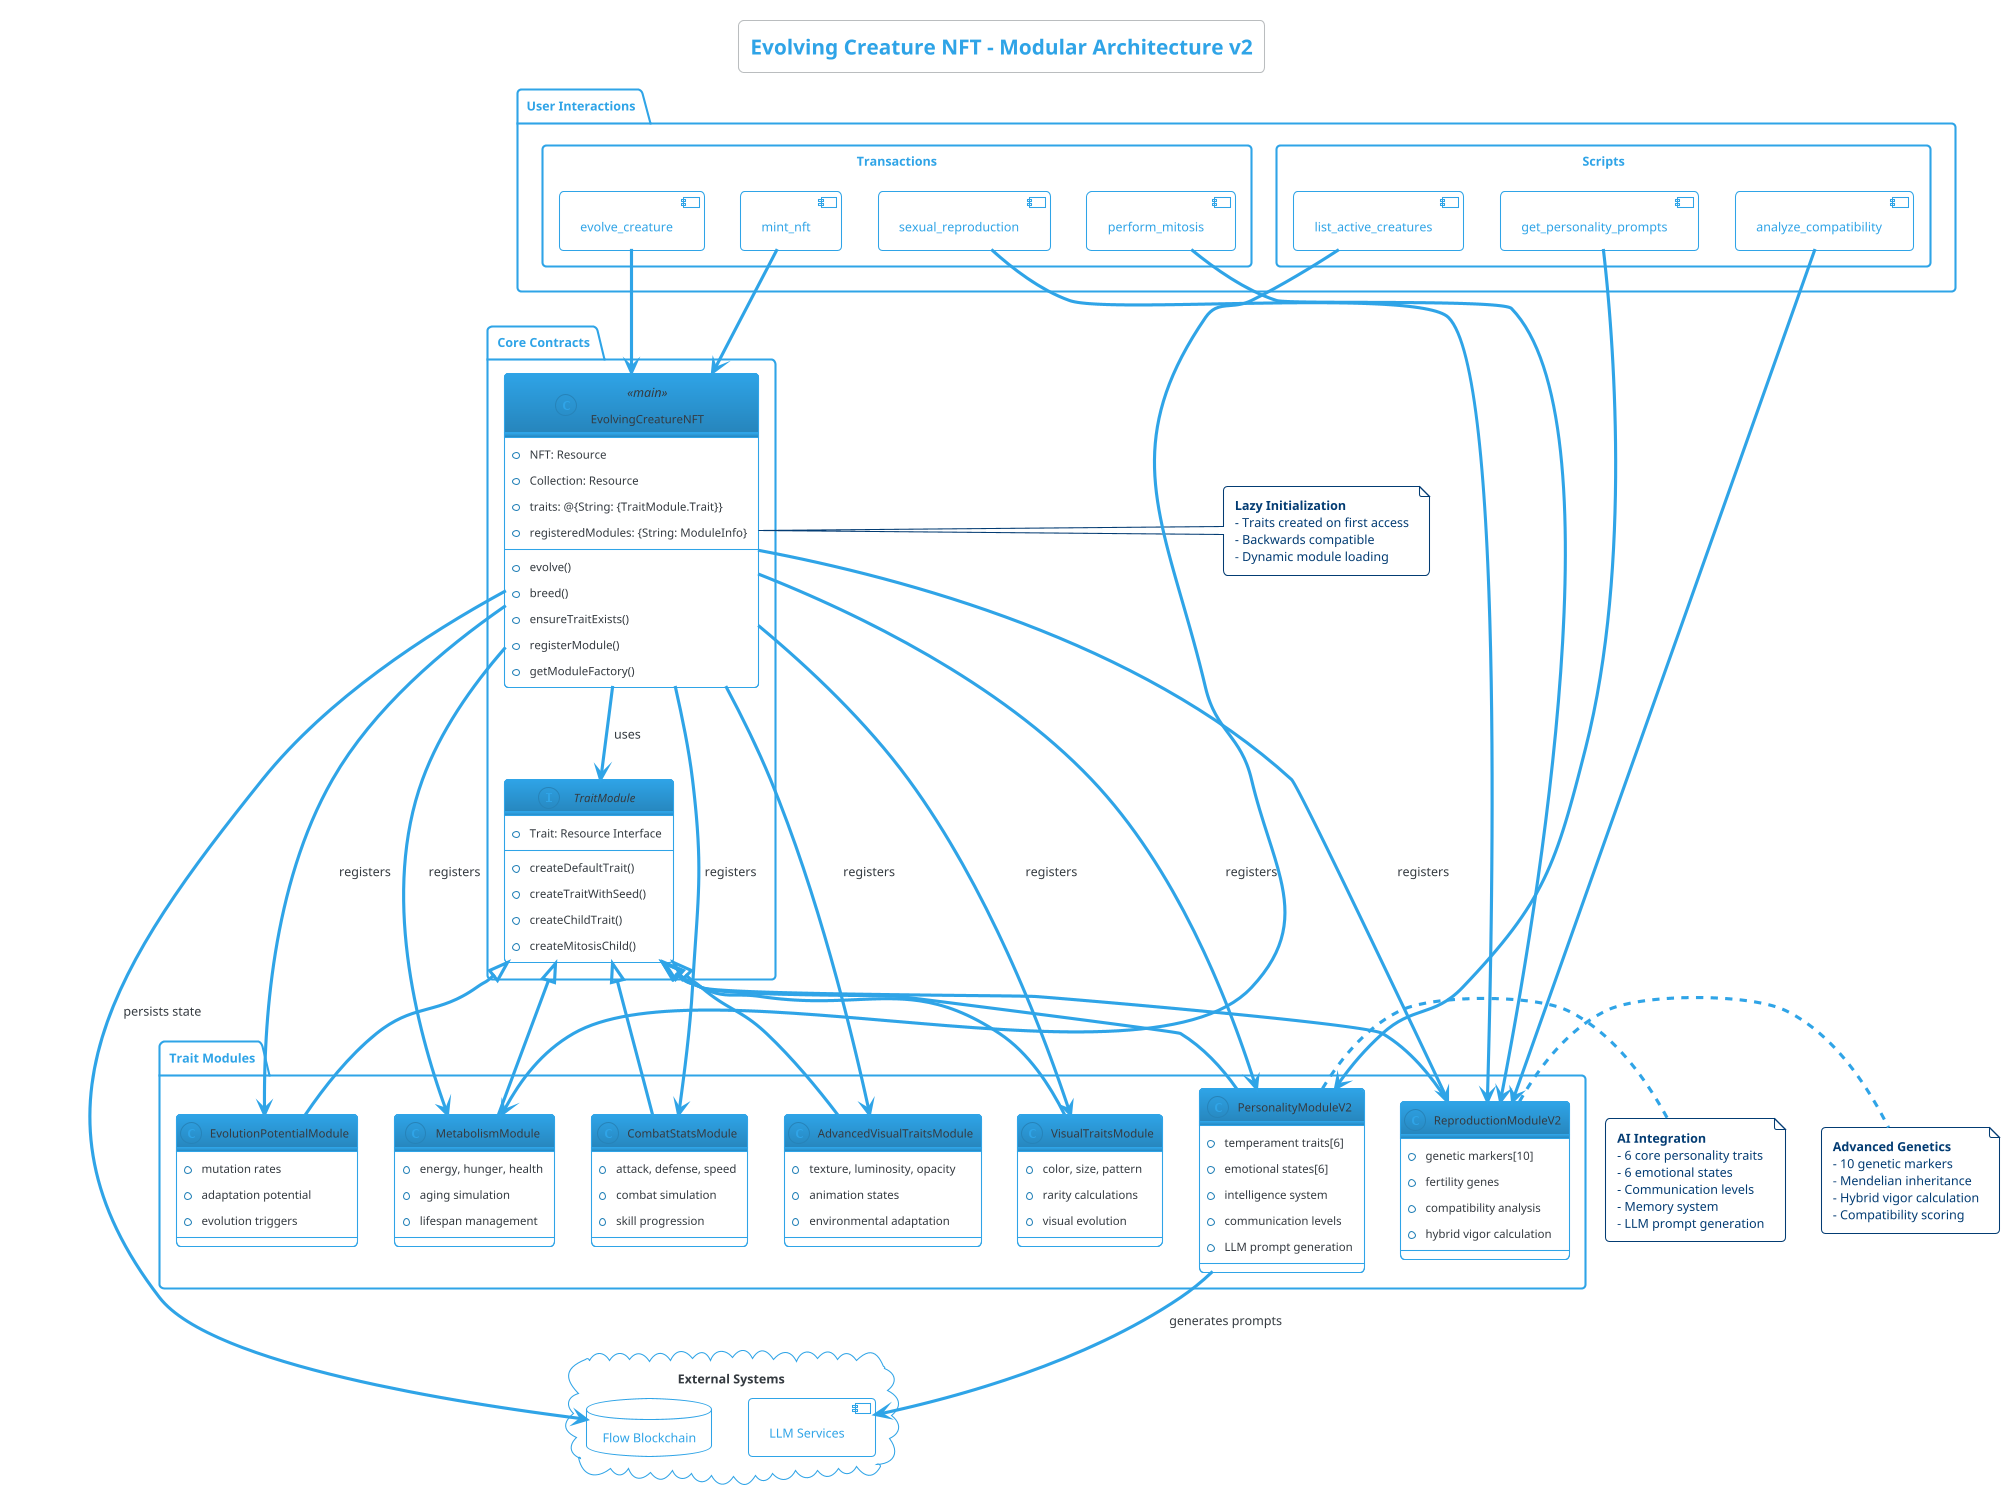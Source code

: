 @startuml EvolvingCreatureArchitecture

!theme cerulean-outline
allowmixing
title Evolving Creature NFT - Modular Architecture v2

package "Core Contracts" {
  interface TraitModule {
    +Trait: Resource Interface
    +createDefaultTrait()
    +createTraitWithSeed()
    +createChildTrait()
    +createMitosisChild()
  }

  class EvolvingCreatureNFT <<main>> {
    +NFT: Resource
    +Collection: Resource
    +traits: @{String: {TraitModule.Trait}}
    +registeredModules: {String: ModuleInfo}
    --
    +evolve()
    +breed()
    +ensureTraitExists()
    +registerModule()
    +getModuleFactory()
  }
}

package "Trait Modules" {
  class VisualTraitsModule {
    +color, size, pattern
    +rarity calculations
    +visual evolution
  }
  
  class AdvancedVisualTraitsModule {
    +texture, luminosity, opacity
    +animation states
    +environmental adaptation
  }

  class CombatStatsModule {
    +attack, defense, speed
    +combat simulation
    +skill progression
  }

  class MetabolismModule {
    +energy, hunger, health
    +aging simulation
    +lifespan management
  }

  class EvolutionPotentialModule {
    +mutation rates
    +adaptation potential
    +evolution triggers
  }

  class ReproductionModuleV2 {
    +genetic markers[10]
    +fertility genes
    +compatibility analysis
    +hybrid vigor calculation
  }

  class PersonalityModuleV2 {
    +temperament traits[6]
    +emotional states[6]
    +intelligence system
    +communication levels
    +LLM prompt generation
  }
}

package "User Interactions" {
  rectangle "Transactions" {
    component "mint_nft"
    component "evolve_creature"
    component "sexual_reproduction"
    component "perform_mitosis"
  }

  rectangle "Scripts" {
    component "get_personality_prompts"
    component "analyze_compatibility"
    component "list_active_creatures"
  }
}

cloud "External Systems" {
  component "LLM Services" as LLM
  database "Flow Blockchain" as Flow
}

' Inheritance relationships
TraitModule <|-- VisualTraitsModule
TraitModule <|-- AdvancedVisualTraitsModule
TraitModule <|-- CombatStatsModule
TraitModule <|-- MetabolismModule
TraitModule <|-- EvolutionPotentialModule
TraitModule <|-- ReproductionModuleV2
TraitModule <|-- PersonalityModuleV2

' Main contract relationships
EvolvingCreatureNFT --> TraitModule : uses
EvolvingCreatureNFT --> VisualTraitsModule : registers
EvolvingCreatureNFT --> AdvancedVisualTraitsModule : registers
EvolvingCreatureNFT --> CombatStatsModule : registers
EvolvingCreatureNFT --> MetabolismModule : registers
EvolvingCreatureNFT --> EvolutionPotentialModule : registers
EvolvingCreatureNFT --> ReproductionModuleV2 : registers
EvolvingCreatureNFT --> PersonalityModuleV2 : registers

' User interaction flows
mint_nft --> EvolvingCreatureNFT
evolve_creature --> EvolvingCreatureNFT
sexual_reproduction --> ReproductionModuleV2
perform_mitosis --> ReproductionModuleV2

get_personality_prompts --> PersonalityModuleV2
analyze_compatibility --> ReproductionModuleV2
list_active_creatures --> MetabolismModule

' External integrations
PersonalityModuleV2 --> LLM : generates prompts
EvolvingCreatureNFT --> Flow : persists state

note right of EvolvingCreatureNFT
  **Lazy Initialization**
  - Traits created on first access
  - Backwards compatible
  - Dynamic module loading
end note

note right of PersonalityModuleV2
  **AI Integration**
  - 6 core personality traits
  - 6 emotional states
  - Communication levels
  - Memory system
  - LLM prompt generation
end note

note right of ReproductionModuleV2
  **Advanced Genetics**
  - 10 genetic markers
  - Mendelian inheritance
  - Hybrid vigor calculation
  - Compatibility scoring
end note

@enduml 